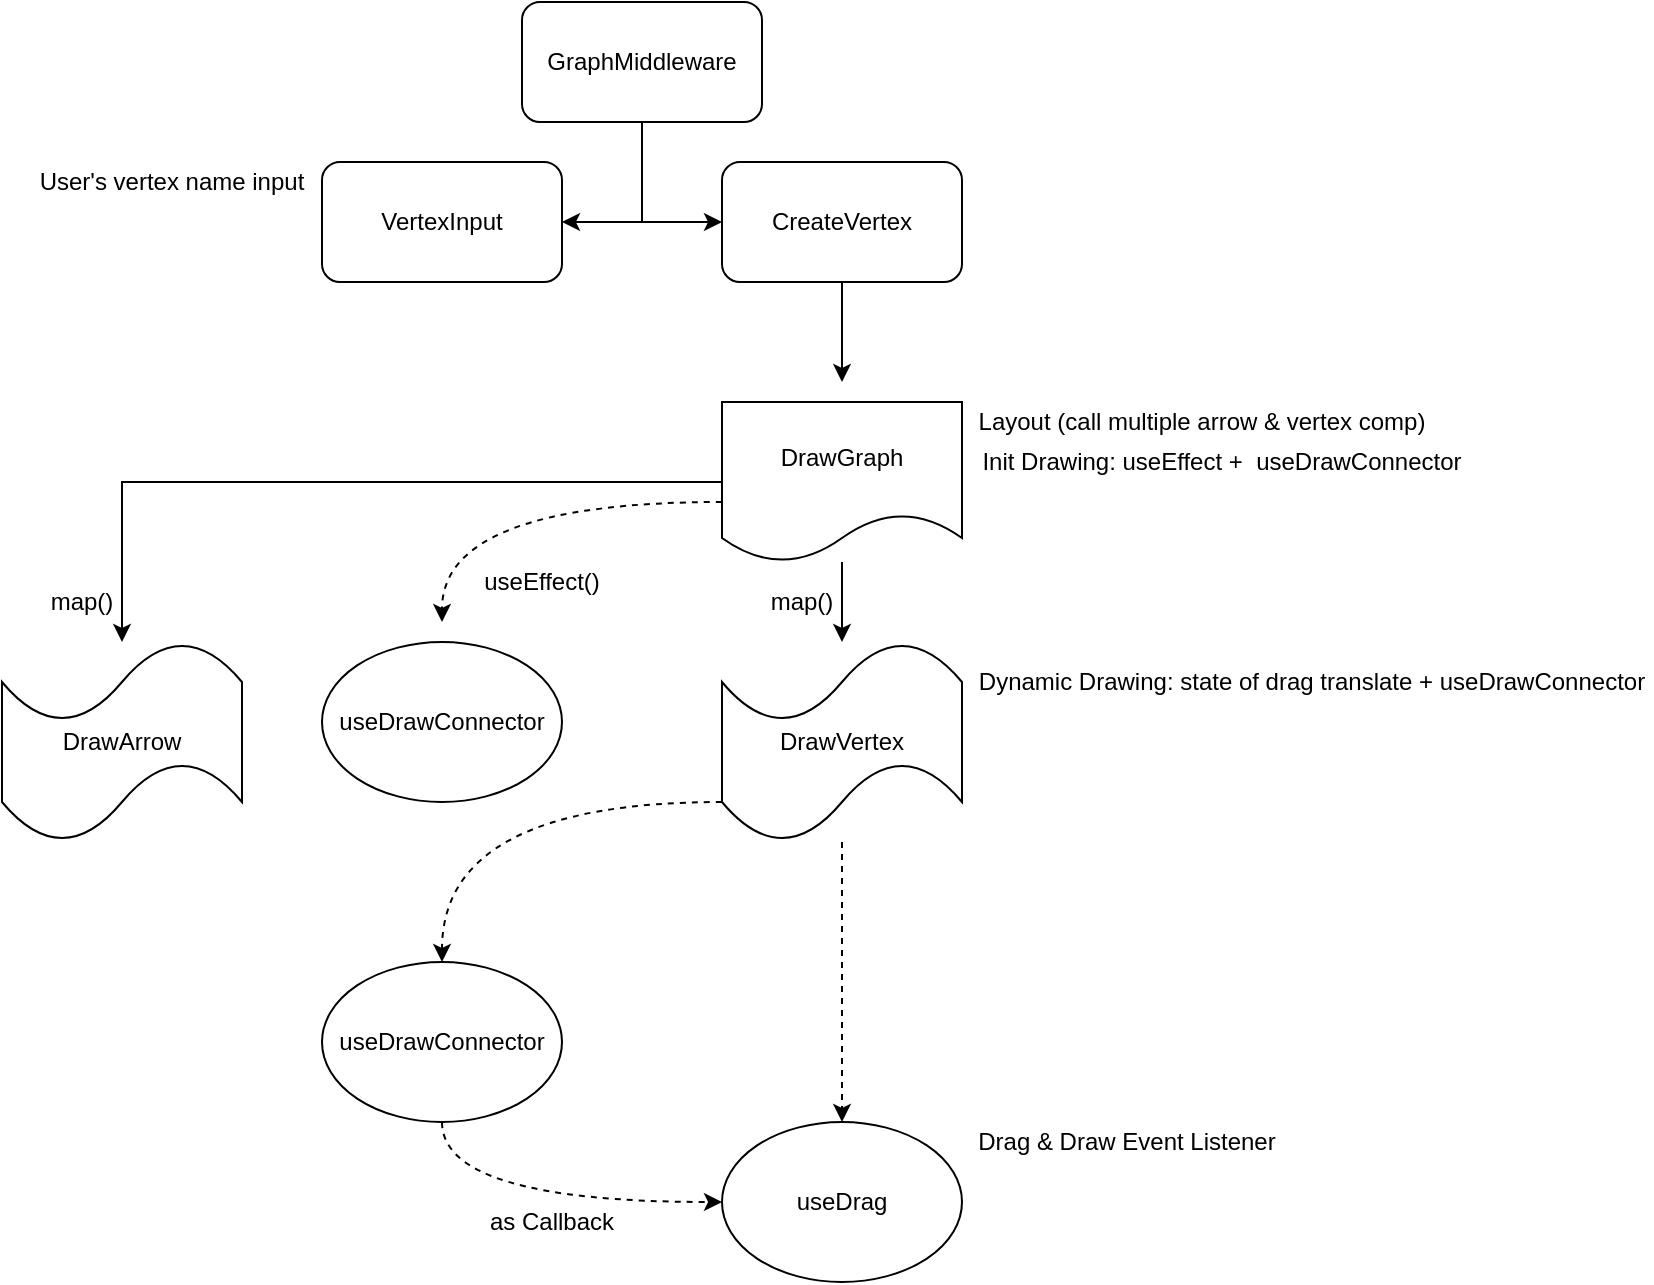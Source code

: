 <mxfile version="14.9.0" type="github"><diagram id="iIiwLCl-KtBgN-D8_L1g" name="Page-1"><mxGraphModel dx="1185" dy="662" grid="1" gridSize="10" guides="1" tooltips="1" connect="1" arrows="1" fold="1" page="1" pageScale="1" pageWidth="1200" pageHeight="1920" math="0" shadow="0"><root><mxCell id="0"/><mxCell id="1" parent="0"/><mxCell id="2WGV7Rzfy_3PZK6U7CEp-2" value="VertexInput" style="rounded=1;whiteSpace=wrap;html=1;" vertex="1" parent="1"><mxGeometry x="200" y="120" width="120" height="60" as="geometry"/></mxCell><mxCell id="2WGV7Rzfy_3PZK6U7CEp-28" style="edgeStyle=orthogonalEdgeStyle;rounded=0;orthogonalLoop=1;jettySize=auto;html=1;entryX=1;entryY=0.5;entryDx=0;entryDy=0;" edge="1" parent="1" source="2WGV7Rzfy_3PZK6U7CEp-3" target="2WGV7Rzfy_3PZK6U7CEp-2"><mxGeometry relative="1" as="geometry"/></mxCell><mxCell id="2WGV7Rzfy_3PZK6U7CEp-31" style="edgeStyle=orthogonalEdgeStyle;rounded=0;orthogonalLoop=1;jettySize=auto;html=1;entryX=0;entryY=0.5;entryDx=0;entryDy=0;" edge="1" parent="1" source="2WGV7Rzfy_3PZK6U7CEp-3" target="2WGV7Rzfy_3PZK6U7CEp-8"><mxGeometry relative="1" as="geometry"><mxPoint x="370" y="190" as="targetPoint"/><Array as="points"><mxPoint x="360" y="150"/></Array></mxGeometry></mxCell><mxCell id="2WGV7Rzfy_3PZK6U7CEp-3" value="&lt;span&gt;GraphMiddleware&lt;/span&gt;" style="rounded=1;whiteSpace=wrap;html=1;" vertex="1" parent="1"><mxGeometry x="300" y="40" width="120" height="60" as="geometry"/></mxCell><mxCell id="2WGV7Rzfy_3PZK6U7CEp-32" value="" style="edgeStyle=orthogonalEdgeStyle;rounded=0;orthogonalLoop=1;jettySize=auto;html=1;" edge="1" parent="1" source="2WGV7Rzfy_3PZK6U7CEp-8"><mxGeometry relative="1" as="geometry"><mxPoint x="460" y="230" as="targetPoint"/></mxGeometry></mxCell><mxCell id="2WGV7Rzfy_3PZK6U7CEp-8" value="CreateVertex" style="rounded=1;whiteSpace=wrap;html=1;" vertex="1" parent="1"><mxGeometry x="400" y="120" width="120" height="60" as="geometry"/></mxCell><mxCell id="2WGV7Rzfy_3PZK6U7CEp-19" value="Layout (call multiple arrow &amp;amp; vertex comp)" style="text;html=1;strokeColor=none;fillColor=none;align=center;verticalAlign=middle;whiteSpace=wrap;rounded=0;" vertex="1" parent="1"><mxGeometry x="525" y="240" width="230" height="20" as="geometry"/></mxCell><mxCell id="2WGV7Rzfy_3PZK6U7CEp-20" value="Init Drawing: useEffect +&amp;nbsp; useDrawConnector" style="text;html=1;strokeColor=none;fillColor=none;align=center;verticalAlign=middle;whiteSpace=wrap;rounded=0;" vertex="1" parent="1"><mxGeometry x="525" y="260" width="250" height="20" as="geometry"/></mxCell><mxCell id="2WGV7Rzfy_3PZK6U7CEp-25" value="Dynamic Drawing: state of drag translate + useDrawConnector" style="text;html=1;strokeColor=none;fillColor=none;align=center;verticalAlign=middle;whiteSpace=wrap;rounded=0;" vertex="1" parent="1"><mxGeometry x="525" y="370" width="340" height="20" as="geometry"/></mxCell><mxCell id="2WGV7Rzfy_3PZK6U7CEp-36" style="edgeStyle=orthogonalEdgeStyle;rounded=0;orthogonalLoop=1;jettySize=auto;html=1;" edge="1" parent="1" source="2WGV7Rzfy_3PZK6U7CEp-26" target="2WGV7Rzfy_3PZK6U7CEp-33"><mxGeometry relative="1" as="geometry"/></mxCell><mxCell id="2WGV7Rzfy_3PZK6U7CEp-37" style="edgeStyle=orthogonalEdgeStyle;rounded=0;orthogonalLoop=1;jettySize=auto;html=1;" edge="1" parent="1" source="2WGV7Rzfy_3PZK6U7CEp-26" target="2WGV7Rzfy_3PZK6U7CEp-34"><mxGeometry relative="1" as="geometry"/></mxCell><mxCell id="2WGV7Rzfy_3PZK6U7CEp-45" style="edgeStyle=orthogonalEdgeStyle;rounded=0;orthogonalLoop=1;jettySize=auto;html=1;dashed=1;curved=1;" edge="1" parent="1" source="2WGV7Rzfy_3PZK6U7CEp-26"><mxGeometry relative="1" as="geometry"><mxPoint x="260" y="350" as="targetPoint"/><Array as="points"><mxPoint x="260" y="290"/></Array></mxGeometry></mxCell><mxCell id="2WGV7Rzfy_3PZK6U7CEp-26" value="&lt;span&gt;DrawGraph&lt;/span&gt;" style="shape=document;whiteSpace=wrap;html=1;boundedLbl=1;" vertex="1" parent="1"><mxGeometry x="400" y="240" width="120" height="80" as="geometry"/></mxCell><mxCell id="2WGV7Rzfy_3PZK6U7CEp-38" style="edgeStyle=orthogonalEdgeStyle;rounded=0;orthogonalLoop=1;jettySize=auto;html=1;dashed=1;entryX=0.5;entryY=0;entryDx=0;entryDy=0;" edge="1" parent="1" source="2WGV7Rzfy_3PZK6U7CEp-33" target="2WGV7Rzfy_3PZK6U7CEp-43"><mxGeometry relative="1" as="geometry"><mxPoint x="460" y="580" as="targetPoint"/></mxGeometry></mxCell><mxCell id="2WGV7Rzfy_3PZK6U7CEp-47" style="edgeStyle=orthogonalEdgeStyle;rounded=0;orthogonalLoop=1;jettySize=auto;html=1;dashed=1;curved=1;" edge="1" parent="1" source="2WGV7Rzfy_3PZK6U7CEp-33"><mxGeometry relative="1" as="geometry"><mxPoint x="260" y="520" as="targetPoint"/><Array as="points"><mxPoint x="260" y="440"/></Array></mxGeometry></mxCell><mxCell id="2WGV7Rzfy_3PZK6U7CEp-33" value="DrawVertex&lt;br&gt;" style="shape=tape;whiteSpace=wrap;html=1;" vertex="1" parent="1"><mxGeometry x="400" y="360" width="120" height="100" as="geometry"/></mxCell><mxCell id="2WGV7Rzfy_3PZK6U7CEp-34" value="DrawArrow" style="shape=tape;whiteSpace=wrap;html=1;" vertex="1" parent="1"><mxGeometry x="40" y="360" width="120" height="100" as="geometry"/></mxCell><mxCell id="2WGV7Rzfy_3PZK6U7CEp-39" value="Drag &amp;amp; Draw Event Listener" style="text;html=1;strokeColor=none;fillColor=none;align=center;verticalAlign=middle;whiteSpace=wrap;rounded=0;" vertex="1" parent="1"><mxGeometry x="525" y="600" width="155" height="20" as="geometry"/></mxCell><mxCell id="2WGV7Rzfy_3PZK6U7CEp-42" value="useDrawConnector" style="ellipse;whiteSpace=wrap;html=1;" vertex="1" parent="1"><mxGeometry x="200" y="360" width="120" height="80" as="geometry"/></mxCell><mxCell id="2WGV7Rzfy_3PZK6U7CEp-43" value="useDrag" style="ellipse;whiteSpace=wrap;html=1;" vertex="1" parent="1"><mxGeometry x="400" y="600" width="120" height="80" as="geometry"/></mxCell><mxCell id="2WGV7Rzfy_3PZK6U7CEp-62" style="edgeStyle=orthogonalEdgeStyle;curved=1;rounded=0;orthogonalLoop=1;jettySize=auto;html=1;entryX=0;entryY=0.5;entryDx=0;entryDy=0;dashed=1;exitX=0.5;exitY=1;exitDx=0;exitDy=0;" edge="1" parent="1" source="2WGV7Rzfy_3PZK6U7CEp-44" target="2WGV7Rzfy_3PZK6U7CEp-43"><mxGeometry relative="1" as="geometry"><Array as="points"><mxPoint x="260" y="640"/></Array></mxGeometry></mxCell><mxCell id="2WGV7Rzfy_3PZK6U7CEp-44" value="useDrawConnector" style="ellipse;whiteSpace=wrap;html=1;" vertex="1" parent="1"><mxGeometry x="200" y="520" width="120" height="80" as="geometry"/></mxCell><mxCell id="2WGV7Rzfy_3PZK6U7CEp-50" value="User's vertex name input" style="text;html=1;strokeColor=none;fillColor=none;align=center;verticalAlign=middle;whiteSpace=wrap;rounded=0;" vertex="1" parent="1"><mxGeometry x="50" y="120" width="150" height="20" as="geometry"/></mxCell><mxCell id="2WGV7Rzfy_3PZK6U7CEp-52" value="map()" style="text;html=1;strokeColor=none;fillColor=none;align=center;verticalAlign=middle;whiteSpace=wrap;rounded=0;" vertex="1" parent="1"><mxGeometry x="420" y="330" width="40" height="20" as="geometry"/></mxCell><mxCell id="2WGV7Rzfy_3PZK6U7CEp-53" value="map()" style="text;html=1;strokeColor=none;fillColor=none;align=center;verticalAlign=middle;whiteSpace=wrap;rounded=0;" vertex="1" parent="1"><mxGeometry x="60" y="330" width="40" height="20" as="geometry"/></mxCell><mxCell id="2WGV7Rzfy_3PZK6U7CEp-54" value="useEffect()" style="text;html=1;strokeColor=none;fillColor=none;align=center;verticalAlign=middle;whiteSpace=wrap;rounded=0;" vertex="1" parent="1"><mxGeometry x="280" y="320" width="60" height="20" as="geometry"/></mxCell><mxCell id="2WGV7Rzfy_3PZK6U7CEp-55" value="as Callback" style="text;html=1;strokeColor=none;fillColor=none;align=center;verticalAlign=middle;whiteSpace=wrap;rounded=0;" vertex="1" parent="1"><mxGeometry x="280" y="640" width="70" height="20" as="geometry"/></mxCell></root></mxGraphModel></diagram></mxfile>